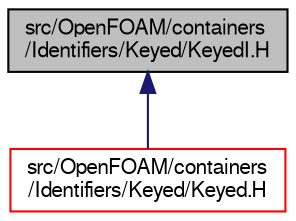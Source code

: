 digraph "src/OpenFOAM/containers/Identifiers/Keyed/KeyedI.H"
{
  bgcolor="transparent";
  edge [fontname="FreeSans",fontsize="10",labelfontname="FreeSans",labelfontsize="10"];
  node [fontname="FreeSans",fontsize="10",shape=record];
  Node61 [label="src/OpenFOAM/containers\l/Identifiers/Keyed/KeyedI.H",height=0.2,width=0.4,color="black", fillcolor="grey75", style="filled", fontcolor="black"];
  Node61 -> Node62 [dir="back",color="midnightblue",fontsize="10",style="solid",fontname="FreeSans"];
  Node62 [label="src/OpenFOAM/containers\l/Identifiers/Keyed/Keyed.H",height=0.2,width=0.4,color="red",URL="$a08510.html"];
}
